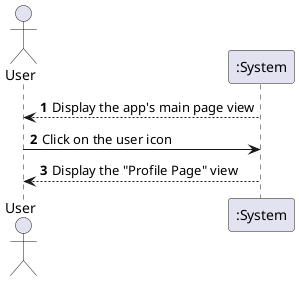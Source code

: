 @startuml
'https://plantuml.com/sequence-diagram

autonumber

actor "User" as user
participant ":System" as sys

user <-- sys: Display the app's main page view

user -> sys: Click on the user icon
user <-- sys: Display the "Profile Page" view
@enduml